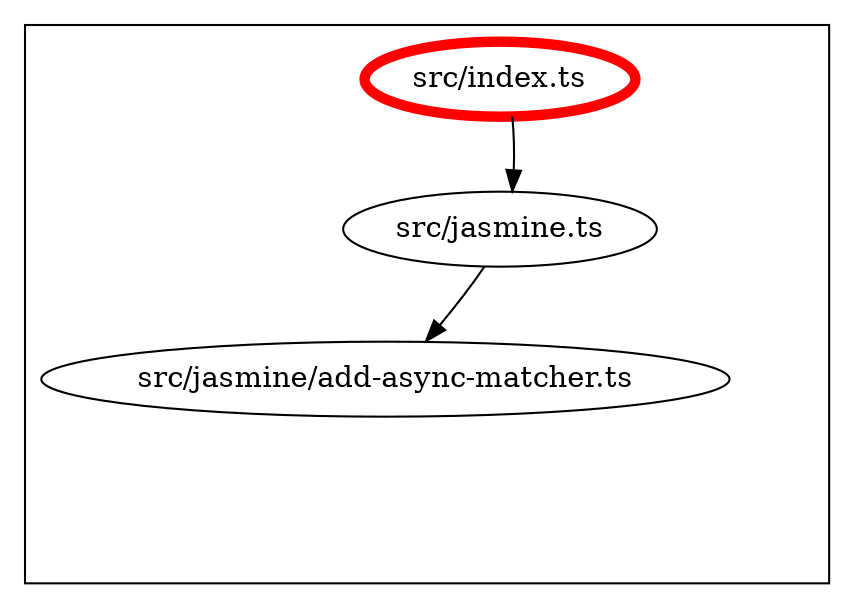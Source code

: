 digraph "dependency-graph-@siteimprove/alfa-jasmine" {
  compound = true;
  "src/jasmine/add-async-matcher.ts";
  "src/jasmine.ts";
  subgraph "cluster_src" {
    color = "#000000";
    label = "";
    "src/jasmine.ts" [
      label = "src/jasmine.ts";
    ];
    "exit_src" [
      style = "invis";
    ];
    "src/index.ts" [
      label = "src/index.ts";
      color = "#ff0000";
      penwidth = 5;
    ];
    "src/jasmine/add-async-matcher.ts" [
      label = "src/jasmine/add-async-matcher.ts";
    ];
    "src/jasmine.ts" -> "exit_src" [
      style = "invis";
    ];
    "src/index.ts" -> "exit_src" [
      style = "invis";
    ];
    "src/jasmine/add-async-matcher.ts" -> "exit_src" [
      style = "invis";
    ];
  }
  "src/jasmine.ts" -> "src/jasmine/add-async-matcher.ts" [
    style = "invis";
  ];
  "src/jasmine.ts" -> "src/jasmine/add-async-matcher.ts" [
    style = "solid";
    color = "black";
  ];
  "src/index.ts" -> "src/jasmine.ts" [
    style = "invis";
  ];
  "src/index.ts" -> "src/jasmine.ts" [
    style = "solid";
    color = "black";
  ];
}